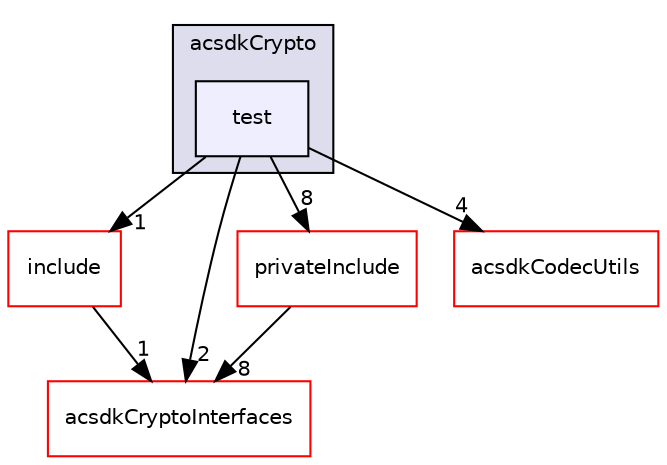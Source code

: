 digraph "/workplace/avs-device-sdk/core/Crypto/acsdkCrypto/test" {
  compound=true
  node [ fontsize="10", fontname="Helvetica"];
  edge [ labelfontsize="10", labelfontname="Helvetica"];
  subgraph clusterdir_6418a0282efa709f01c16160744ac46c {
    graph [ bgcolor="#ddddee", pencolor="black", label="acsdkCrypto" fontname="Helvetica", fontsize="10", URL="dir_6418a0282efa709f01c16160744ac46c.html"]
  dir_231565b96ece506b07bca70acb2922f2 [shape=box, label="test", style="filled", fillcolor="#eeeeff", pencolor="black", URL="dir_231565b96ece506b07bca70acb2922f2.html"];
  }
  dir_1f2919b7b7b3e8010de021fadbd93175 [shape=box label="include" fillcolor="white" style="filled" color="red" URL="dir_1f2919b7b7b3e8010de021fadbd93175.html"];
  dir_8d535980e8bcd8dca7a4900da179e35a [shape=box label="acsdkCryptoInterfaces" fillcolor="white" style="filled" color="red" URL="dir_8d535980e8bcd8dca7a4900da179e35a.html"];
  dir_584aed27a77590cddd7a24a81ab43c88 [shape=box label="privateInclude" fillcolor="white" style="filled" color="red" URL="dir_584aed27a77590cddd7a24a81ab43c88.html"];
  dir_4910684639fe6513fc4f3756d7fc0f02 [shape=box label="acsdkCodecUtils" fillcolor="white" style="filled" color="red" URL="dir_4910684639fe6513fc4f3756d7fc0f02.html"];
  dir_231565b96ece506b07bca70acb2922f2->dir_1f2919b7b7b3e8010de021fadbd93175 [headlabel="1", labeldistance=1.5 headhref="dir_000612_000609.html"];
  dir_231565b96ece506b07bca70acb2922f2->dir_8d535980e8bcd8dca7a4900da179e35a [headlabel="2", labeldistance=1.5 headhref="dir_000612_000613.html"];
  dir_231565b96ece506b07bca70acb2922f2->dir_584aed27a77590cddd7a24a81ab43c88 [headlabel="8", labeldistance=1.5 headhref="dir_000612_000584.html"];
  dir_231565b96ece506b07bca70acb2922f2->dir_4910684639fe6513fc4f3756d7fc0f02 [headlabel="4", labeldistance=1.5 headhref="dir_000612_000532.html"];
  dir_1f2919b7b7b3e8010de021fadbd93175->dir_8d535980e8bcd8dca7a4900da179e35a [headlabel="1", labeldistance=1.5 headhref="dir_000609_000613.html"];
  dir_584aed27a77590cddd7a24a81ab43c88->dir_8d535980e8bcd8dca7a4900da179e35a [headlabel="8", labeldistance=1.5 headhref="dir_000584_000613.html"];
}
